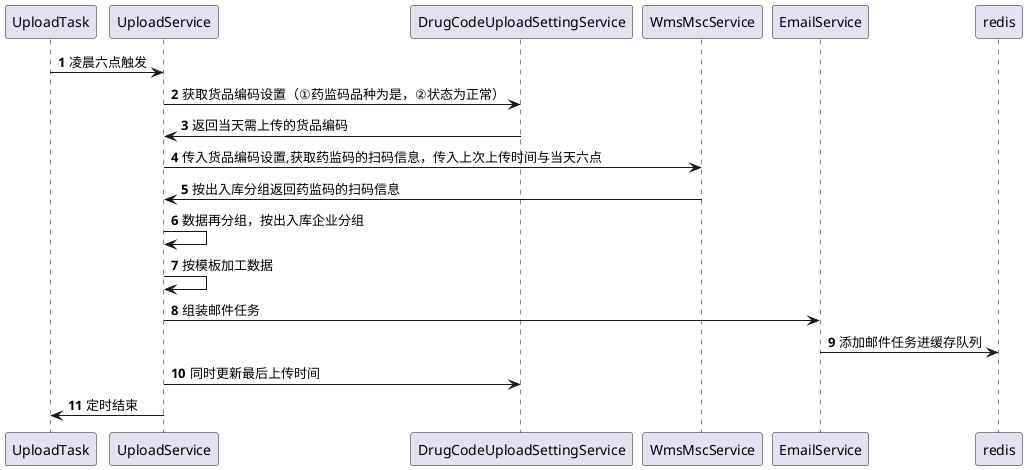 @startuml
autonumber
participant UploadTask
participant UploadService
participant DrugCodeUploadSettingService
participant WmsMscService
participant EmailService
participant redis
UploadTask ->UploadService:凌晨六点触发
UploadService ->DrugCodeUploadSettingService:获取货品编码设置（①药监码品种为是，②状态为正常）

DrugCodeUploadSettingService -> UploadService:返回当天需上传的货品编码
UploadService -> WmsMscService: 传入货品编码设置,获取药监码的扫码信息，传入上次上传时间与当天六点
WmsMscService -> UploadService: 按出入库分组返回药监码的扫码信息
UploadService -> UploadService : 数据再分组，按出入库企业分组
UploadService -> UploadService : 按模板加工数据
UploadService -> EmailService : 组装邮件任务
EmailService -> redis: 添加邮件任务进缓存队列
UploadService -> DrugCodeUploadSettingService :同时更新最后上传时间

UploadTask <-UploadService:定时结束
@enduml
